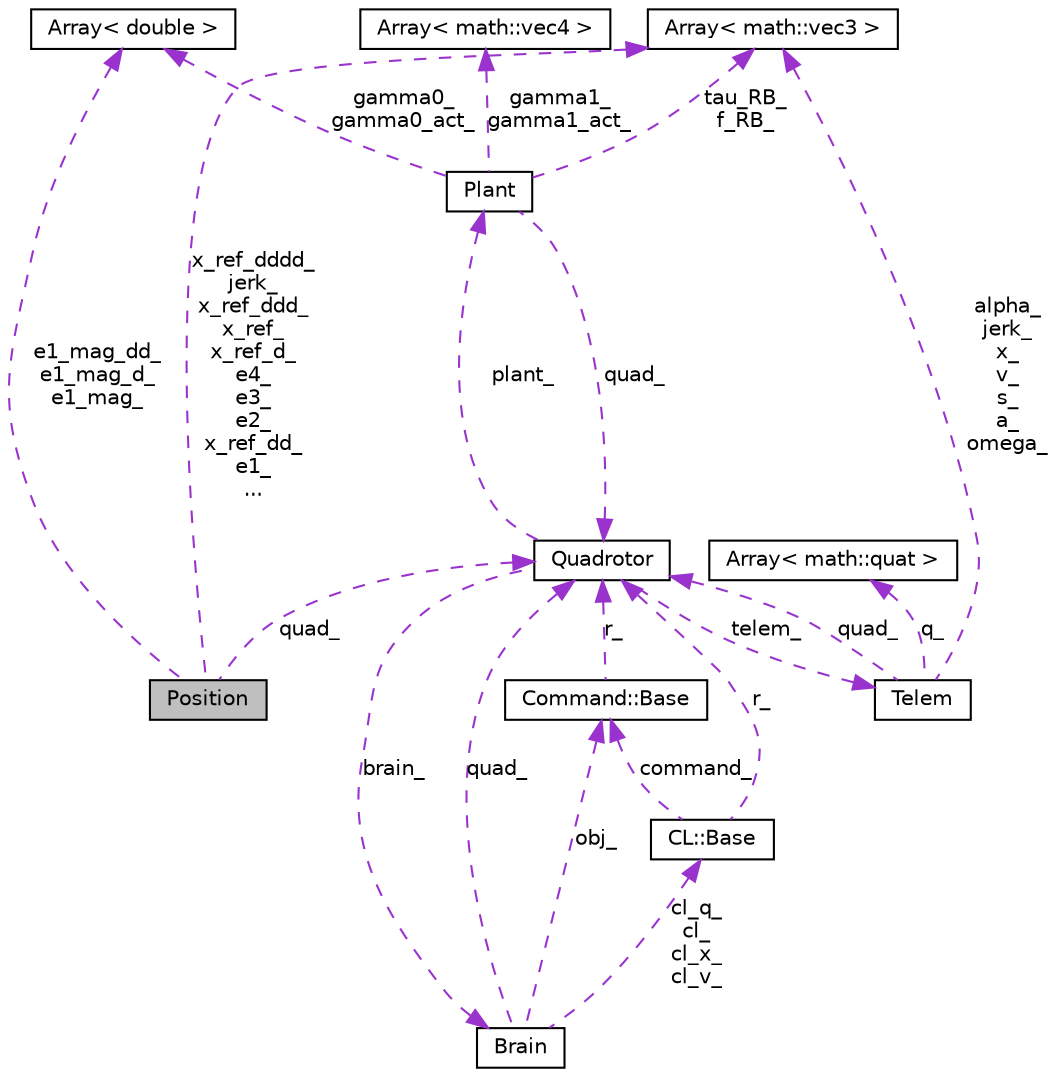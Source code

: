 digraph G
{
  edge [fontname="Helvetica",fontsize="10",labelfontname="Helvetica",labelfontsize="10"];
  node [fontname="Helvetica",fontsize="10",shape=record];
  Node1 [label="Position",height=0.2,width=0.4,color="black", fillcolor="grey75", style="filled" fontcolor="black"];
  Node2 -> Node1 [dir=back,color="darkorchid3",fontsize="10",style="dashed",label="x_ref_dddd_\njerk_\nx_ref_ddd_\nx_ref_\nx_ref_d_\ne4_\ne3_\ne2_\nx_ref_dd_\ne1_\n...",fontname="Helvetica"];
  Node2 [label="Array\< math::vec3 \>",height=0.2,width=0.4,color="black", fillcolor="white", style="filled",URL="$classArray.html"];
  Node3 -> Node1 [dir=back,color="darkorchid3",fontsize="10",style="dashed",label="e1_mag_dd_\ne1_mag_d_\ne1_mag_",fontname="Helvetica"];
  Node3 [label="Array\< double \>",height=0.2,width=0.4,color="black", fillcolor="white", style="filled",URL="$classArray.html"];
  Node4 -> Node1 [dir=back,color="darkorchid3",fontsize="10",style="dashed",label="quad_",fontname="Helvetica"];
  Node4 [label="Quadrotor",height=0.2,width=0.4,color="black", fillcolor="white", style="filled",URL="$classQuadrotor.html"];
  Node5 -> Node4 [dir=back,color="darkorchid3",fontsize="10",style="dashed",label="brain_",fontname="Helvetica"];
  Node5 [label="Brain",height=0.2,width=0.4,color="black", fillcolor="white", style="filled",URL="$classBrain.html"];
  Node6 -> Node5 [dir=back,color="darkorchid3",fontsize="10",style="dashed",label="cl_q_\ncl_\ncl_x_\ncl_v_",fontname="Helvetica"];
  Node6 [label="CL::Base",height=0.2,width=0.4,color="black", fillcolor="white", style="filled",URL="$classCL_1_1Base.html"];
  Node4 -> Node6 [dir=back,color="darkorchid3",fontsize="10",style="dashed",label="r_",fontname="Helvetica"];
  Node7 -> Node6 [dir=back,color="darkorchid3",fontsize="10",style="dashed",label="command_",fontname="Helvetica"];
  Node7 [label="Command::Base",height=0.2,width=0.4,color="black", fillcolor="white", style="filled",URL="$classCommand_1_1Base.html"];
  Node4 -> Node7 [dir=back,color="darkorchid3",fontsize="10",style="dashed",label="r_",fontname="Helvetica"];
  Node4 -> Node5 [dir=back,color="darkorchid3",fontsize="10",style="dashed",label="quad_",fontname="Helvetica"];
  Node7 -> Node5 [dir=back,color="darkorchid3",fontsize="10",style="dashed",label="obj_",fontname="Helvetica"];
  Node8 -> Node4 [dir=back,color="darkorchid3",fontsize="10",style="dashed",label="plant_",fontname="Helvetica"];
  Node8 [label="Plant",height=0.2,width=0.4,color="black", fillcolor="white", style="filled",URL="$classPlant.html"];
  Node9 -> Node8 [dir=back,color="darkorchid3",fontsize="10",style="dashed",label="gamma1_\ngamma1_act_",fontname="Helvetica"];
  Node9 [label="Array\< math::vec4 \>",height=0.2,width=0.4,color="black", fillcolor="white", style="filled",URL="$classArray.html"];
  Node2 -> Node8 [dir=back,color="darkorchid3",fontsize="10",style="dashed",label="tau_RB_\nf_RB_",fontname="Helvetica"];
  Node3 -> Node8 [dir=back,color="darkorchid3",fontsize="10",style="dashed",label="gamma0_\ngamma0_act_",fontname="Helvetica"];
  Node4 -> Node8 [dir=back,color="darkorchid3",fontsize="10",style="dashed",label="quad_",fontname="Helvetica"];
  Node10 -> Node4 [dir=back,color="darkorchid3",fontsize="10",style="dashed",label="telem_",fontname="Helvetica"];
  Node10 [label="Telem",height=0.2,width=0.4,color="black", fillcolor="white", style="filled",URL="$classTelem.html"];
  Node11 -> Node10 [dir=back,color="darkorchid3",fontsize="10",style="dashed",label="q_",fontname="Helvetica"];
  Node11 [label="Array\< math::quat \>",height=0.2,width=0.4,color="black", fillcolor="white", style="filled",URL="$classArray.html"];
  Node2 -> Node10 [dir=back,color="darkorchid3",fontsize="10",style="dashed",label="alpha_\njerk_\nx_\nv_\ns_\na_\nomega_",fontname="Helvetica"];
  Node4 -> Node10 [dir=back,color="darkorchid3",fontsize="10",style="dashed",label="quad_",fontname="Helvetica"];
}

